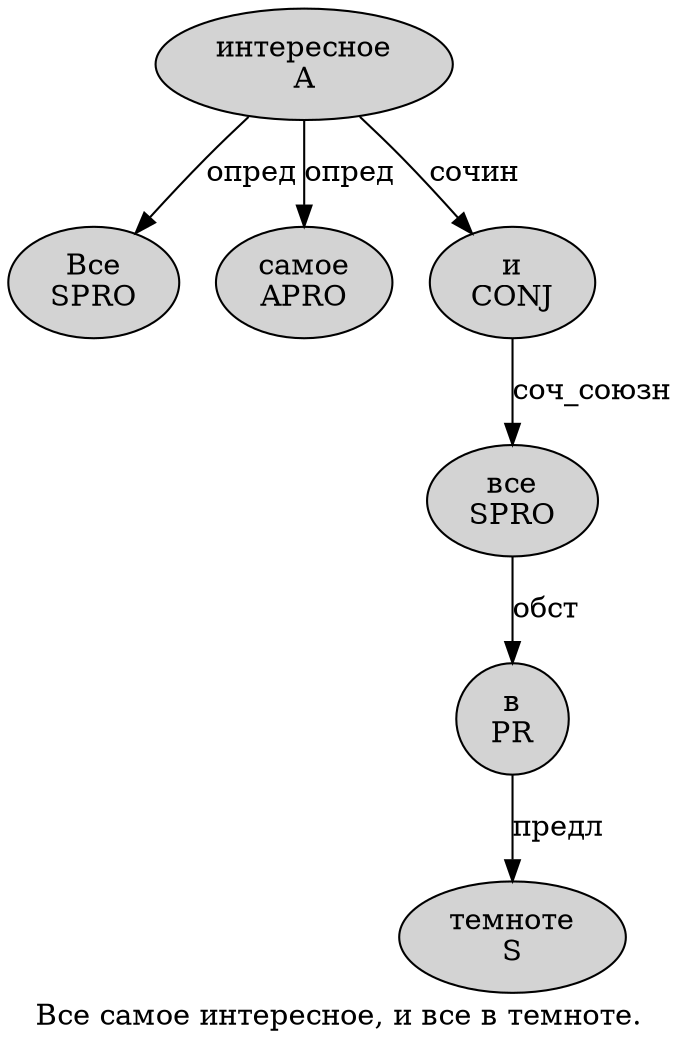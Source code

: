 digraph SENTENCE_4860 {
	graph [label="Все самое интересное, и все в темноте."]
	node [style=filled]
		0 [label="Все
SPRO" color="" fillcolor=lightgray penwidth=1 shape=ellipse]
		1 [label="самое
APRO" color="" fillcolor=lightgray penwidth=1 shape=ellipse]
		2 [label="интересное
A" color="" fillcolor=lightgray penwidth=1 shape=ellipse]
		4 [label="и
CONJ" color="" fillcolor=lightgray penwidth=1 shape=ellipse]
		5 [label="все
SPRO" color="" fillcolor=lightgray penwidth=1 shape=ellipse]
		6 [label="в
PR" color="" fillcolor=lightgray penwidth=1 shape=ellipse]
		7 [label="темноте
S" color="" fillcolor=lightgray penwidth=1 shape=ellipse]
			6 -> 7 [label="предл"]
			5 -> 6 [label="обст"]
			2 -> 0 [label="опред"]
			2 -> 1 [label="опред"]
			2 -> 4 [label="сочин"]
			4 -> 5 [label="соч_союзн"]
}